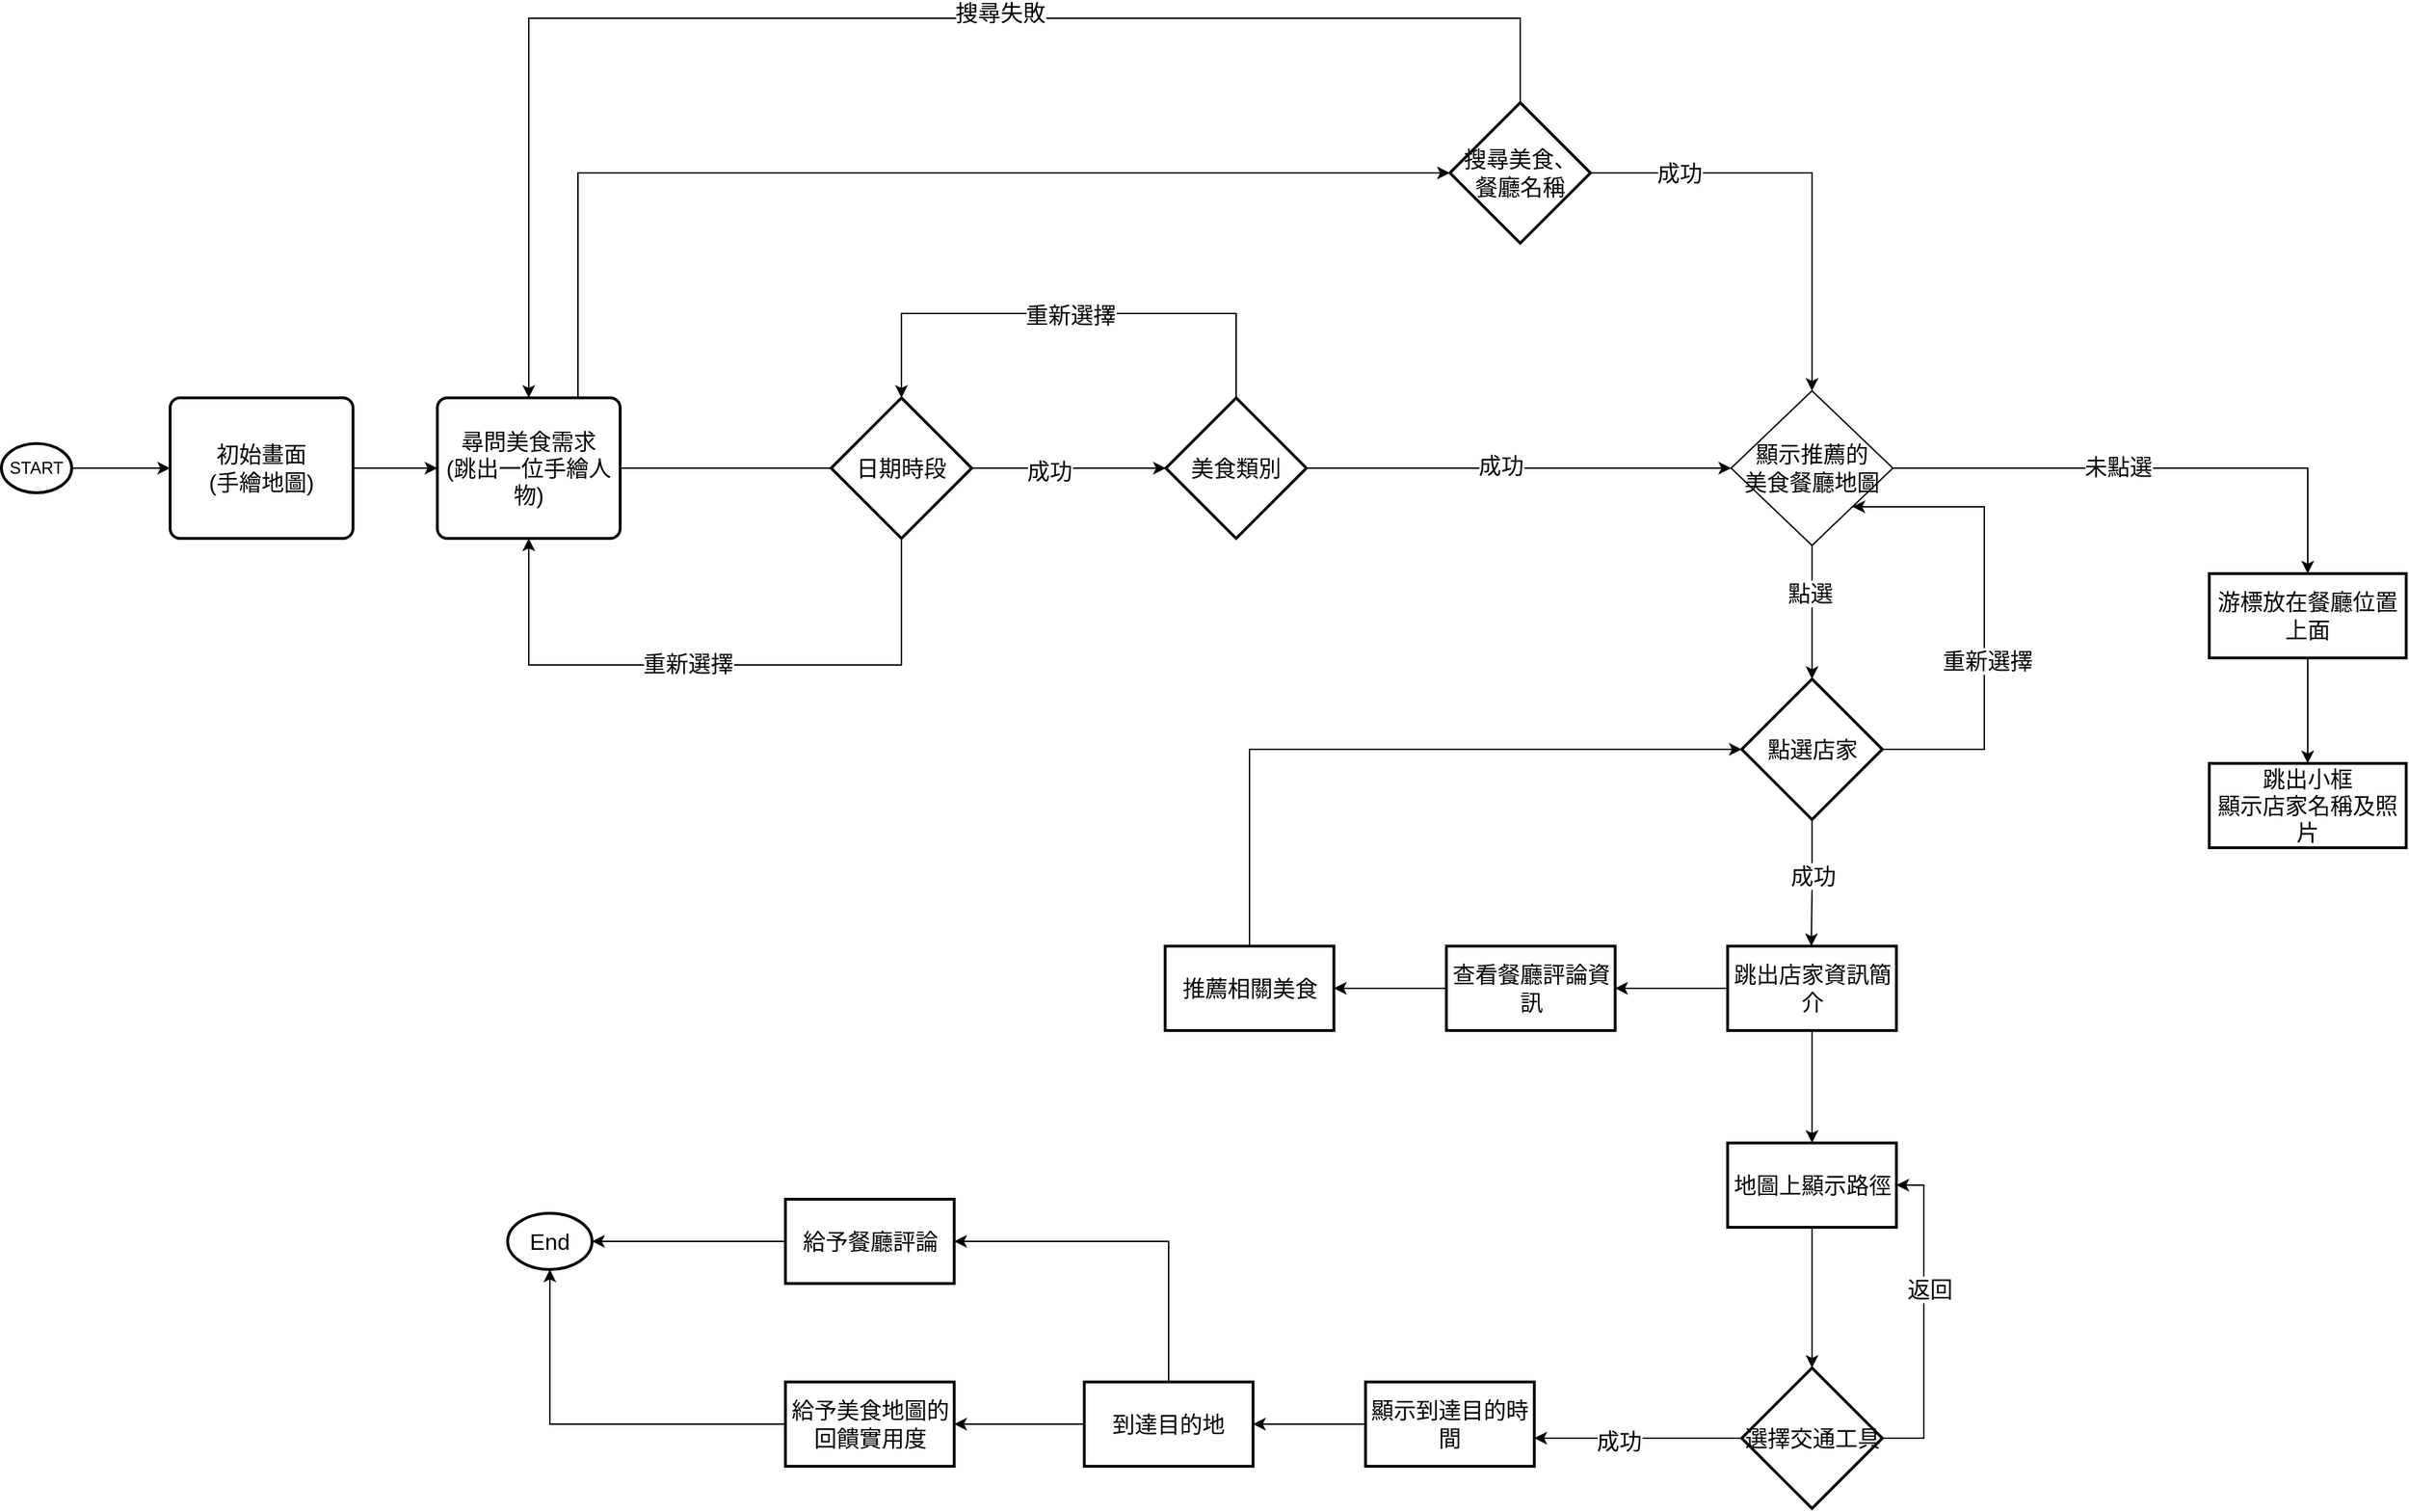 <mxfile version="14.5.8" type="google"><diagram name="Page-1" id="74e2e168-ea6b-b213-b513-2b3c1d86103e"><mxGraphModel dx="1998" dy="1332" grid="1" gridSize="10" guides="1" tooltips="1" connect="1" arrows="1" fold="1" page="1" pageScale="1" pageWidth="1100" pageHeight="850" background="#ffffff" math="0" shadow="0"><root><mxCell id="0"/><mxCell id="1" parent="0"/><mxCell id="cvRjjZPdkfiGrFu_5SRl-99" style="edgeStyle=orthogonalEdgeStyle;rounded=0;orthogonalLoop=1;jettySize=auto;html=1;" parent="1" source="cvRjjZPdkfiGrFu_5SRl-1" target="cvRjjZPdkfiGrFu_5SRl-3" edge="1"><mxGeometry relative="1" as="geometry"/></mxCell><mxCell id="cvRjjZPdkfiGrFu_5SRl-1" value="START" style="strokeWidth=2;html=1;shape=mxgraph.flowchart.start_2;whiteSpace=wrap;" parent="1" vertex="1"><mxGeometry x="-390" y="142.5" width="50" height="35" as="geometry"/></mxCell><mxCell id="cvRjjZPdkfiGrFu_5SRl-4" style="edgeStyle=orthogonalEdgeStyle;rounded=0;orthogonalLoop=1;jettySize=auto;html=1;entryX=0;entryY=0.5;entryDx=0;entryDy=0;fontSize=16;" parent="1" source="cvRjjZPdkfiGrFu_5SRl-3" target="cvRjjZPdkfiGrFu_5SRl-5" edge="1"><mxGeometry relative="1" as="geometry"><mxPoint x="-90" y="160" as="targetPoint"/></mxGeometry></mxCell><mxCell id="cvRjjZPdkfiGrFu_5SRl-3" value="初始畫面&lt;br style=&quot;font-size: 16px;&quot;&gt;(手繪地圖)" style="rounded=1;whiteSpace=wrap;html=1;absoluteArcSize=1;arcSize=14;strokeWidth=2;fontSize=16;" parent="1" vertex="1"><mxGeometry x="-270" y="110" width="130" height="100" as="geometry"/></mxCell><mxCell id="cvRjjZPdkfiGrFu_5SRl-86" style="edgeStyle=orthogonalEdgeStyle;rounded=0;orthogonalLoop=1;jettySize=auto;html=1;entryX=0;entryY=0.5;entryDx=0;entryDy=0;entryPerimeter=0;fontSize=16;" parent="1" source="cvRjjZPdkfiGrFu_5SRl-5" target="cvRjjZPdkfiGrFu_5SRl-113" edge="1"><mxGeometry relative="1" as="geometry"><mxPoint x="630" y="-50" as="targetPoint"/><mxPoint x="70" y="160" as="sourcePoint"/><Array as="points"><mxPoint x="20" y="-50"/></Array></mxGeometry></mxCell><mxCell id="cvRjjZPdkfiGrFu_5SRl-5" value="尋問美食需求&lt;br style=&quot;font-size: 16px;&quot;&gt;(跳出一位手繪人物)" style="rounded=1;whiteSpace=wrap;html=1;absoluteArcSize=1;arcSize=14;strokeWidth=2;fontSize=16;" parent="1" vertex="1"><mxGeometry x="-80" y="110" width="130" height="100" as="geometry"/></mxCell><mxCell id="cvRjjZPdkfiGrFu_5SRl-25" value="" style="edgeStyle=orthogonalEdgeStyle;rounded=0;orthogonalLoop=1;jettySize=auto;html=1;exitX=0.5;exitY=1;exitDx=0;exitDy=0;exitPerimeter=0;fontSize=16;" parent="1" source="cvRjjZPdkfiGrFu_5SRl-129" target="cvRjjZPdkfiGrFu_5SRl-24" edge="1"><mxGeometry relative="1" as="geometry"><mxPoint x="897.5" y="430" as="sourcePoint"/><Array as="points"><mxPoint x="897" y="460"/><mxPoint x="897" y="460"/></Array></mxGeometry></mxCell><mxCell id="cvRjjZPdkfiGrFu_5SRl-133" value="成功" style="edgeLabel;html=1;align=center;verticalAlign=middle;resizable=0;points=[];fontSize=16;" parent="cvRjjZPdkfiGrFu_5SRl-25" vertex="1" connectable="0"><mxGeometry x="-0.277" y="1" relative="1" as="geometry"><mxPoint x="-0.98" y="7.06" as="offset"/></mxGeometry></mxCell><mxCell id="cvRjjZPdkfiGrFu_5SRl-28" value="" style="edgeStyle=orthogonalEdgeStyle;rounded=0;orthogonalLoop=1;jettySize=auto;html=1;fontSize=16;" parent="1" source="cvRjjZPdkfiGrFu_5SRl-24" target="cvRjjZPdkfiGrFu_5SRl-27" edge="1"><mxGeometry relative="1" as="geometry"/></mxCell><mxCell id="cvRjjZPdkfiGrFu_5SRl-54" value="" style="edgeStyle=orthogonalEdgeStyle;rounded=0;orthogonalLoop=1;jettySize=auto;html=1;fontSize=16;" parent="1" source="cvRjjZPdkfiGrFu_5SRl-24" target="cvRjjZPdkfiGrFu_5SRl-53" edge="1"><mxGeometry relative="1" as="geometry"/></mxCell><mxCell id="cvRjjZPdkfiGrFu_5SRl-24" value="跳出店家資訊簡介" style="whiteSpace=wrap;html=1;strokeWidth=2;fontSize=16;" parent="1" vertex="1"><mxGeometry x="837.5" y="500" width="120" height="60" as="geometry"/></mxCell><mxCell id="cvRjjZPdkfiGrFu_5SRl-50" value="" style="edgeStyle=orthogonalEdgeStyle;rounded=0;orthogonalLoop=1;jettySize=auto;html=1;entryX=0.5;entryY=0;entryDx=0;entryDy=0;entryPerimeter=0;fontSize=16;" parent="1" source="cvRjjZPdkfiGrFu_5SRl-27" target="cvRjjZPdkfiGrFu_5SRl-139" edge="1"><mxGeometry relative="1" as="geometry"><mxPoint x="898" y="750" as="targetPoint"/></mxGeometry></mxCell><mxCell id="cvRjjZPdkfiGrFu_5SRl-27" value="地圖上顯示路徑" style="whiteSpace=wrap;html=1;strokeWidth=2;fontSize=16;" parent="1" vertex="1"><mxGeometry x="837.5" y="640" width="120" height="60" as="geometry"/></mxCell><mxCell id="cvRjjZPdkfiGrFu_5SRl-37" value="" style="edgeStyle=orthogonalEdgeStyle;rounded=0;orthogonalLoop=1;jettySize=auto;html=1;fontSize=16;" parent="1" source="cvRjjZPdkfiGrFu_5SRl-32" target="cvRjjZPdkfiGrFu_5SRl-36" edge="1"><mxGeometry relative="1" as="geometry"/></mxCell><mxCell id="cvRjjZPdkfiGrFu_5SRl-32" value="游標放在餐廳位置上面" style="whiteSpace=wrap;html=1;strokeWidth=2;fontSize=16;" parent="1" vertex="1"><mxGeometry x="1180" y="235" width="140" height="60" as="geometry"/></mxCell><mxCell id="cvRjjZPdkfiGrFu_5SRl-36" value="跳出小框&lt;br style=&quot;font-size: 16px;&quot;&gt;顯示店家名稱及照片" style="whiteSpace=wrap;html=1;strokeWidth=2;fontSize=16;" parent="1" vertex="1"><mxGeometry x="1180" y="370" width="140" height="60" as="geometry"/></mxCell><mxCell id="cvRjjZPdkfiGrFu_5SRl-44" value="" style="edgeStyle=orthogonalEdgeStyle;rounded=0;orthogonalLoop=1;jettySize=auto;html=1;fontSize=16;" parent="1" source="cvRjjZPdkfiGrFu_5SRl-41" target="cvRjjZPdkfiGrFu_5SRl-32" edge="1"><mxGeometry relative="1" as="geometry"/></mxCell><mxCell id="cvRjjZPdkfiGrFu_5SRl-138" value="未點選" style="edgeLabel;html=1;align=center;verticalAlign=middle;resizable=0;points=[];fontSize=16;" parent="cvRjjZPdkfiGrFu_5SRl-44" vertex="1" connectable="0"><mxGeometry x="-0.139" y="1" relative="1" as="geometry"><mxPoint as="offset"/></mxGeometry></mxCell><mxCell id="cvRjjZPdkfiGrFu_5SRl-130" style="edgeStyle=orthogonalEdgeStyle;rounded=0;orthogonalLoop=1;jettySize=auto;html=1;entryX=0.5;entryY=0;entryDx=0;entryDy=0;entryPerimeter=0;fontSize=16;" parent="1" source="cvRjjZPdkfiGrFu_5SRl-41" target="cvRjjZPdkfiGrFu_5SRl-129" edge="1"><mxGeometry relative="1" as="geometry"><Array as="points"><mxPoint x="898" y="290"/><mxPoint x="898" y="290"/></Array></mxGeometry></mxCell><mxCell id="cvRjjZPdkfiGrFu_5SRl-137" value="點選" style="edgeLabel;html=1;align=center;verticalAlign=middle;resizable=0;points=[];fontSize=16;" parent="cvRjjZPdkfiGrFu_5SRl-130" vertex="1" connectable="0"><mxGeometry x="-0.289" y="-2" relative="1" as="geometry"><mxPoint as="offset"/></mxGeometry></mxCell><mxCell id="cvRjjZPdkfiGrFu_5SRl-41" value="&lt;span style=&quot;font-size: 16px;&quot;&gt;顯示推薦的&lt;br style=&quot;font-size: 16px;&quot;&gt;美食餐廳地圖&lt;/span&gt;" style="rhombus;whiteSpace=wrap;html=1;fontSize=16;" parent="1" vertex="1"><mxGeometry x="840" y="105" width="115" height="110" as="geometry"/></mxCell><mxCell id="cvRjjZPdkfiGrFu_5SRl-52" value="" style="edgeStyle=orthogonalEdgeStyle;rounded=0;orthogonalLoop=1;jettySize=auto;html=1;exitX=0;exitY=0.5;exitDx=0;exitDy=0;exitPerimeter=0;fontSize=16;" parent="1" source="cvRjjZPdkfiGrFu_5SRl-139" target="cvRjjZPdkfiGrFu_5SRl-51" edge="1"><mxGeometry relative="1" as="geometry"><mxPoint x="837.5" y="850" as="sourcePoint"/><Array as="points"><mxPoint x="820" y="850"/><mxPoint x="820" y="850"/></Array></mxGeometry></mxCell><mxCell id="cvRjjZPdkfiGrFu_5SRl-144" value="成功" style="edgeLabel;html=1;align=center;verticalAlign=middle;resizable=0;points=[];fontSize=16;" parent="cvRjjZPdkfiGrFu_5SRl-52" vertex="1" connectable="0"><mxGeometry x="0.192" y="2" relative="1" as="geometry"><mxPoint as="offset"/></mxGeometry></mxCell><mxCell id="cvRjjZPdkfiGrFu_5SRl-65" value="" style="edgeStyle=orthogonalEdgeStyle;rounded=0;orthogonalLoop=1;jettySize=auto;html=1;fontSize=16;" parent="1" source="cvRjjZPdkfiGrFu_5SRl-51" target="cvRjjZPdkfiGrFu_5SRl-64" edge="1"><mxGeometry relative="1" as="geometry"/></mxCell><mxCell id="cvRjjZPdkfiGrFu_5SRl-51" value="顯示到達目的時間" style="whiteSpace=wrap;html=1;strokeWidth=2;fontSize=16;" parent="1" vertex="1"><mxGeometry x="580" y="810" width="120" height="60" as="geometry"/></mxCell><mxCell id="cvRjjZPdkfiGrFu_5SRl-69" value="" style="edgeStyle=orthogonalEdgeStyle;rounded=0;orthogonalLoop=1;jettySize=auto;html=1;fontSize=16;" parent="1" source="cvRjjZPdkfiGrFu_5SRl-53" target="cvRjjZPdkfiGrFu_5SRl-68" edge="1"><mxGeometry relative="1" as="geometry"/></mxCell><mxCell id="cvRjjZPdkfiGrFu_5SRl-53" value="查看餐廳評論資訊" style="whiteSpace=wrap;html=1;strokeWidth=2;fontSize=16;" parent="1" vertex="1"><mxGeometry x="637.5" y="500" width="120" height="60" as="geometry"/></mxCell><mxCell id="cvRjjZPdkfiGrFu_5SRl-62" style="edgeStyle=orthogonalEdgeStyle;rounded=0;orthogonalLoop=1;jettySize=auto;html=1;exitX=0;exitY=0.5;exitDx=0;exitDy=0;entryX=1;entryY=0.5;entryDx=0;entryDy=0;entryPerimeter=0;fontSize=16;" parent="1" source="cvRjjZPdkfiGrFu_5SRl-55" target="cvRjjZPdkfiGrFu_5SRl-61" edge="1"><mxGeometry relative="1" as="geometry"/></mxCell><mxCell id="cvRjjZPdkfiGrFu_5SRl-55" value="給予餐廳評論" style="whiteSpace=wrap;html=1;strokeWidth=2;fontSize=16;" parent="1" vertex="1"><mxGeometry x="167.5" y="680" width="120" height="60" as="geometry"/></mxCell><mxCell id="cvRjjZPdkfiGrFu_5SRl-63" style="edgeStyle=orthogonalEdgeStyle;rounded=0;orthogonalLoop=1;jettySize=auto;html=1;exitX=0;exitY=0.5;exitDx=0;exitDy=0;entryX=0.5;entryY=1;entryDx=0;entryDy=0;entryPerimeter=0;fontSize=16;" parent="1" source="cvRjjZPdkfiGrFu_5SRl-57" target="cvRjjZPdkfiGrFu_5SRl-61" edge="1"><mxGeometry relative="1" as="geometry"/></mxCell><mxCell id="cvRjjZPdkfiGrFu_5SRl-57" value="給予美食地圖的回饋實用度" style="whiteSpace=wrap;html=1;strokeWidth=2;fontSize=16;" parent="1" vertex="1"><mxGeometry x="167.5" y="810" width="120" height="60" as="geometry"/></mxCell><mxCell id="cvRjjZPdkfiGrFu_5SRl-61" value="End" style="strokeWidth=2;html=1;shape=mxgraph.flowchart.start_2;whiteSpace=wrap;fontSize=16;" parent="1" vertex="1"><mxGeometry x="-30" y="690" width="60" height="40" as="geometry"/></mxCell><mxCell id="cvRjjZPdkfiGrFu_5SRl-66" value="" style="edgeStyle=orthogonalEdgeStyle;rounded=0;orthogonalLoop=1;jettySize=auto;html=1;fontSize=16;" parent="1" source="cvRjjZPdkfiGrFu_5SRl-64" target="cvRjjZPdkfiGrFu_5SRl-57" edge="1"><mxGeometry relative="1" as="geometry"/></mxCell><mxCell id="cvRjjZPdkfiGrFu_5SRl-67" style="edgeStyle=orthogonalEdgeStyle;rounded=0;orthogonalLoop=1;jettySize=auto;html=1;entryX=1;entryY=0.5;entryDx=0;entryDy=0;fontSize=16;" parent="1" source="cvRjjZPdkfiGrFu_5SRl-64" target="cvRjjZPdkfiGrFu_5SRl-55" edge="1"><mxGeometry relative="1" as="geometry"><Array as="points"><mxPoint x="440" y="710"/></Array></mxGeometry></mxCell><mxCell id="cvRjjZPdkfiGrFu_5SRl-64" value="到達目的地" style="whiteSpace=wrap;html=1;strokeWidth=2;fontSize=16;" parent="1" vertex="1"><mxGeometry x="380" y="810" width="120" height="60" as="geometry"/></mxCell><mxCell id="cvRjjZPdkfiGrFu_5SRl-70" style="edgeStyle=orthogonalEdgeStyle;rounded=0;orthogonalLoop=1;jettySize=auto;html=1;entryX=0;entryY=0.5;entryDx=0;entryDy=0;entryPerimeter=0;fontSize=16;" parent="1" source="cvRjjZPdkfiGrFu_5SRl-68" target="cvRjjZPdkfiGrFu_5SRl-129" edge="1"><mxGeometry relative="1" as="geometry"><mxPoint x="837.5" y="400" as="targetPoint"/><Array as="points"><mxPoint x="497" y="360"/></Array></mxGeometry></mxCell><mxCell id="cvRjjZPdkfiGrFu_5SRl-68" value="推薦相關美食" style="whiteSpace=wrap;html=1;strokeWidth=2;fontSize=16;" parent="1" vertex="1"><mxGeometry x="437.5" y="500" width="120" height="60" as="geometry"/></mxCell><mxCell id="cvRjjZPdkfiGrFu_5SRl-93" style="edgeStyle=orthogonalEdgeStyle;rounded=0;orthogonalLoop=1;jettySize=auto;html=1;entryX=0.5;entryY=0;entryDx=0;entryDy=0;exitX=1;exitY=0.5;exitDx=0;exitDy=0;exitPerimeter=0;fontSize=16;" parent="1" source="cvRjjZPdkfiGrFu_5SRl-113" target="cvRjjZPdkfiGrFu_5SRl-41" edge="1"><mxGeometry relative="1" as="geometry"><mxPoint x="750" y="-49.941" as="sourcePoint"/></mxGeometry></mxCell><mxCell id="cvRjjZPdkfiGrFu_5SRl-124" value="成功" style="edgeLabel;html=1;align=center;verticalAlign=middle;resizable=0;points=[];fontSize=16;" parent="cvRjjZPdkfiGrFu_5SRl-93" vertex="1" connectable="0"><mxGeometry x="-0.605" relative="1" as="geometry"><mxPoint x="1" as="offset"/></mxGeometry></mxCell><mxCell id="cvRjjZPdkfiGrFu_5SRl-103" value="" style="endArrow=none;html=1;exitX=1;exitY=0.5;exitDx=0;exitDy=0;fontSize=16;" parent="1" source="cvRjjZPdkfiGrFu_5SRl-5" edge="1"><mxGeometry width="50" height="50" relative="1" as="geometry"><mxPoint x="200" y="160" as="sourcePoint"/><mxPoint x="200" y="160" as="targetPoint"/></mxGeometry></mxCell><mxCell id="cvRjjZPdkfiGrFu_5SRl-115" style="edgeStyle=orthogonalEdgeStyle;rounded=0;orthogonalLoop=1;jettySize=auto;html=1;entryX=0.5;entryY=0;entryDx=0;entryDy=0;fontSize=16;" parent="1" source="cvRjjZPdkfiGrFu_5SRl-113" target="cvRjjZPdkfiGrFu_5SRl-5" edge="1"><mxGeometry relative="1" as="geometry"><Array as="points"><mxPoint x="690" y="-160"/><mxPoint x="-15" y="-160"/></Array></mxGeometry></mxCell><mxCell id="cvRjjZPdkfiGrFu_5SRl-116" value="搜尋失敗" style="edgeLabel;html=1;align=center;verticalAlign=middle;resizable=0;points=[];fontSize=16;" parent="cvRjjZPdkfiGrFu_5SRl-115" vertex="1" connectable="0"><mxGeometry x="-0.168" y="-4" relative="1" as="geometry"><mxPoint as="offset"/></mxGeometry></mxCell><mxCell id="cvRjjZPdkfiGrFu_5SRl-113" value="&lt;span style=&quot;font-size: 16px;&quot;&gt;搜尋美食、&lt;br style=&quot;font-size: 16px;&quot;&gt;餐廳名稱&lt;/span&gt;" style="strokeWidth=2;html=1;shape=mxgraph.flowchart.decision;whiteSpace=wrap;fontSize=16;" parent="1" vertex="1"><mxGeometry x="640" y="-100" width="100" height="100" as="geometry"/></mxCell><mxCell id="cvRjjZPdkfiGrFu_5SRl-118" style="edgeStyle=orthogonalEdgeStyle;rounded=0;orthogonalLoop=1;jettySize=auto;html=1;entryX=0.5;entryY=1;entryDx=0;entryDy=0;fontSize=16;" parent="1" source="cvRjjZPdkfiGrFu_5SRl-117" target="cvRjjZPdkfiGrFu_5SRl-5" edge="1"><mxGeometry relative="1" as="geometry"><Array as="points"><mxPoint x="250" y="300"/><mxPoint x="-15" y="300"/></Array></mxGeometry></mxCell><mxCell id="cvRjjZPdkfiGrFu_5SRl-119" value="重新選擇" style="edgeLabel;html=1;align=center;verticalAlign=middle;resizable=0;points=[];fontSize=16;" parent="cvRjjZPdkfiGrFu_5SRl-118" vertex="1" connectable="0"><mxGeometry x="0.087" y="-1" relative="1" as="geometry"><mxPoint as="offset"/></mxGeometry></mxCell><mxCell id="cvRjjZPdkfiGrFu_5SRl-122" style="edgeStyle=orthogonalEdgeStyle;rounded=0;orthogonalLoop=1;jettySize=auto;html=1;entryX=0;entryY=0.5;entryDx=0;entryDy=0;entryPerimeter=0;fontSize=16;" parent="1" source="cvRjjZPdkfiGrFu_5SRl-117" target="cvRjjZPdkfiGrFu_5SRl-121" edge="1"><mxGeometry relative="1" as="geometry"><Array as="points"><mxPoint x="360" y="160"/><mxPoint x="360" y="160"/></Array></mxGeometry></mxCell><mxCell id="cvRjjZPdkfiGrFu_5SRl-123" value="成功" style="edgeLabel;html=1;align=center;verticalAlign=middle;resizable=0;points=[];fontSize=16;" parent="cvRjjZPdkfiGrFu_5SRl-122" vertex="1" connectable="0"><mxGeometry x="-0.225" y="-2" relative="1" as="geometry"><mxPoint x="1" as="offset"/></mxGeometry></mxCell><mxCell id="cvRjjZPdkfiGrFu_5SRl-117" value="&lt;span style=&quot;font-size: 16px;&quot;&gt;日期時段&lt;/span&gt;" style="strokeWidth=2;html=1;shape=mxgraph.flowchart.decision;whiteSpace=wrap;fontSize=16;" parent="1" vertex="1"><mxGeometry x="200" y="110" width="100" height="100" as="geometry"/></mxCell><mxCell id="cvRjjZPdkfiGrFu_5SRl-125" style="edgeStyle=orthogonalEdgeStyle;rounded=0;orthogonalLoop=1;jettySize=auto;html=1;entryX=0.5;entryY=0;entryDx=0;entryDy=0;entryPerimeter=0;fontSize=16;" parent="1" source="cvRjjZPdkfiGrFu_5SRl-121" target="cvRjjZPdkfiGrFu_5SRl-117" edge="1"><mxGeometry relative="1" as="geometry"><Array as="points"><mxPoint x="488" y="50"/><mxPoint x="250" y="50"/></Array></mxGeometry></mxCell><mxCell id="cvRjjZPdkfiGrFu_5SRl-126" value="重新選擇" style="edgeLabel;html=1;align=center;verticalAlign=middle;resizable=0;points=[];fontSize=16;" parent="cvRjjZPdkfiGrFu_5SRl-125" vertex="1" connectable="0"><mxGeometry x="-0.136" y="1" relative="1" as="geometry"><mxPoint x="-23.88" as="offset"/></mxGeometry></mxCell><mxCell id="cvRjjZPdkfiGrFu_5SRl-127" style="edgeStyle=orthogonalEdgeStyle;rounded=0;orthogonalLoop=1;jettySize=auto;html=1;exitX=1;exitY=0.5;exitDx=0;exitDy=0;exitPerimeter=0;entryX=0;entryY=0.5;entryDx=0;entryDy=0;fontSize=16;" parent="1" source="cvRjjZPdkfiGrFu_5SRl-121" target="cvRjjZPdkfiGrFu_5SRl-41" edge="1"><mxGeometry relative="1" as="geometry"/></mxCell><mxCell id="cvRjjZPdkfiGrFu_5SRl-128" value="成功" style="edgeLabel;html=1;align=center;verticalAlign=middle;resizable=0;points=[];fontSize=16;" parent="cvRjjZPdkfiGrFu_5SRl-127" vertex="1" connectable="0"><mxGeometry x="-0.087" y="2" relative="1" as="geometry"><mxPoint as="offset"/></mxGeometry></mxCell><mxCell id="cvRjjZPdkfiGrFu_5SRl-121" value="&lt;span style=&quot;font-size: 16px;&quot;&gt;美食類別&lt;/span&gt;" style="strokeWidth=2;html=1;shape=mxgraph.flowchart.decision;whiteSpace=wrap;fontSize=16;" parent="1" vertex="1"><mxGeometry x="438" y="110" width="100" height="100" as="geometry"/></mxCell><mxCell id="cvRjjZPdkfiGrFu_5SRl-131" style="edgeStyle=orthogonalEdgeStyle;rounded=0;orthogonalLoop=1;jettySize=auto;html=1;entryX=1;entryY=1;entryDx=0;entryDy=0;exitX=1;exitY=0.5;exitDx=0;exitDy=0;exitPerimeter=0;fontSize=16;" parent="1" source="cvRjjZPdkfiGrFu_5SRl-129" target="cvRjjZPdkfiGrFu_5SRl-41" edge="1"><mxGeometry relative="1" as="geometry"><Array as="points"><mxPoint x="1020" y="360"/><mxPoint x="1020" y="187"/></Array></mxGeometry></mxCell><mxCell id="cvRjjZPdkfiGrFu_5SRl-132" value="重新選擇" style="edgeLabel;html=1;align=center;verticalAlign=middle;resizable=0;points=[];fontSize=16;" parent="cvRjjZPdkfiGrFu_5SRl-131" vertex="1" connectable="0"><mxGeometry x="-0.199" y="-2" relative="1" as="geometry"><mxPoint as="offset"/></mxGeometry></mxCell><mxCell id="cvRjjZPdkfiGrFu_5SRl-129" value="&lt;span style=&quot;font-size: 16px;&quot;&gt;點選店家&lt;/span&gt;" style="strokeWidth=2;html=1;shape=mxgraph.flowchart.decision;whiteSpace=wrap;fontSize=16;" parent="1" vertex="1"><mxGeometry x="847.5" y="310" width="100" height="100" as="geometry"/></mxCell><mxCell id="cvRjjZPdkfiGrFu_5SRl-141" style="edgeStyle=orthogonalEdgeStyle;rounded=0;orthogonalLoop=1;jettySize=auto;html=1;entryX=1;entryY=0.5;entryDx=0;entryDy=0;fontSize=16;" parent="1" source="cvRjjZPdkfiGrFu_5SRl-139" target="cvRjjZPdkfiGrFu_5SRl-27" edge="1"><mxGeometry relative="1" as="geometry"><Array as="points"><mxPoint x="977" y="850"/><mxPoint x="977" y="670"/></Array></mxGeometry></mxCell><mxCell id="cvRjjZPdkfiGrFu_5SRl-142" value="返回" style="edgeLabel;html=1;align=center;verticalAlign=middle;resizable=0;points=[];fontSize=16;" parent="cvRjjZPdkfiGrFu_5SRl-141" vertex="1" connectable="0"><mxGeometry x="0.183" y="-4" relative="1" as="geometry"><mxPoint as="offset"/></mxGeometry></mxCell><mxCell id="cvRjjZPdkfiGrFu_5SRl-139" value="&lt;span style=&quot;font-size: 16px;&quot;&gt;選擇交通工具&lt;/span&gt;" style="strokeWidth=2;html=1;shape=mxgraph.flowchart.decision;whiteSpace=wrap;fontSize=16;" parent="1" vertex="1"><mxGeometry x="847.5" y="800" width="100" height="100" as="geometry"/></mxCell></root></mxGraphModel></diagram></mxfile>